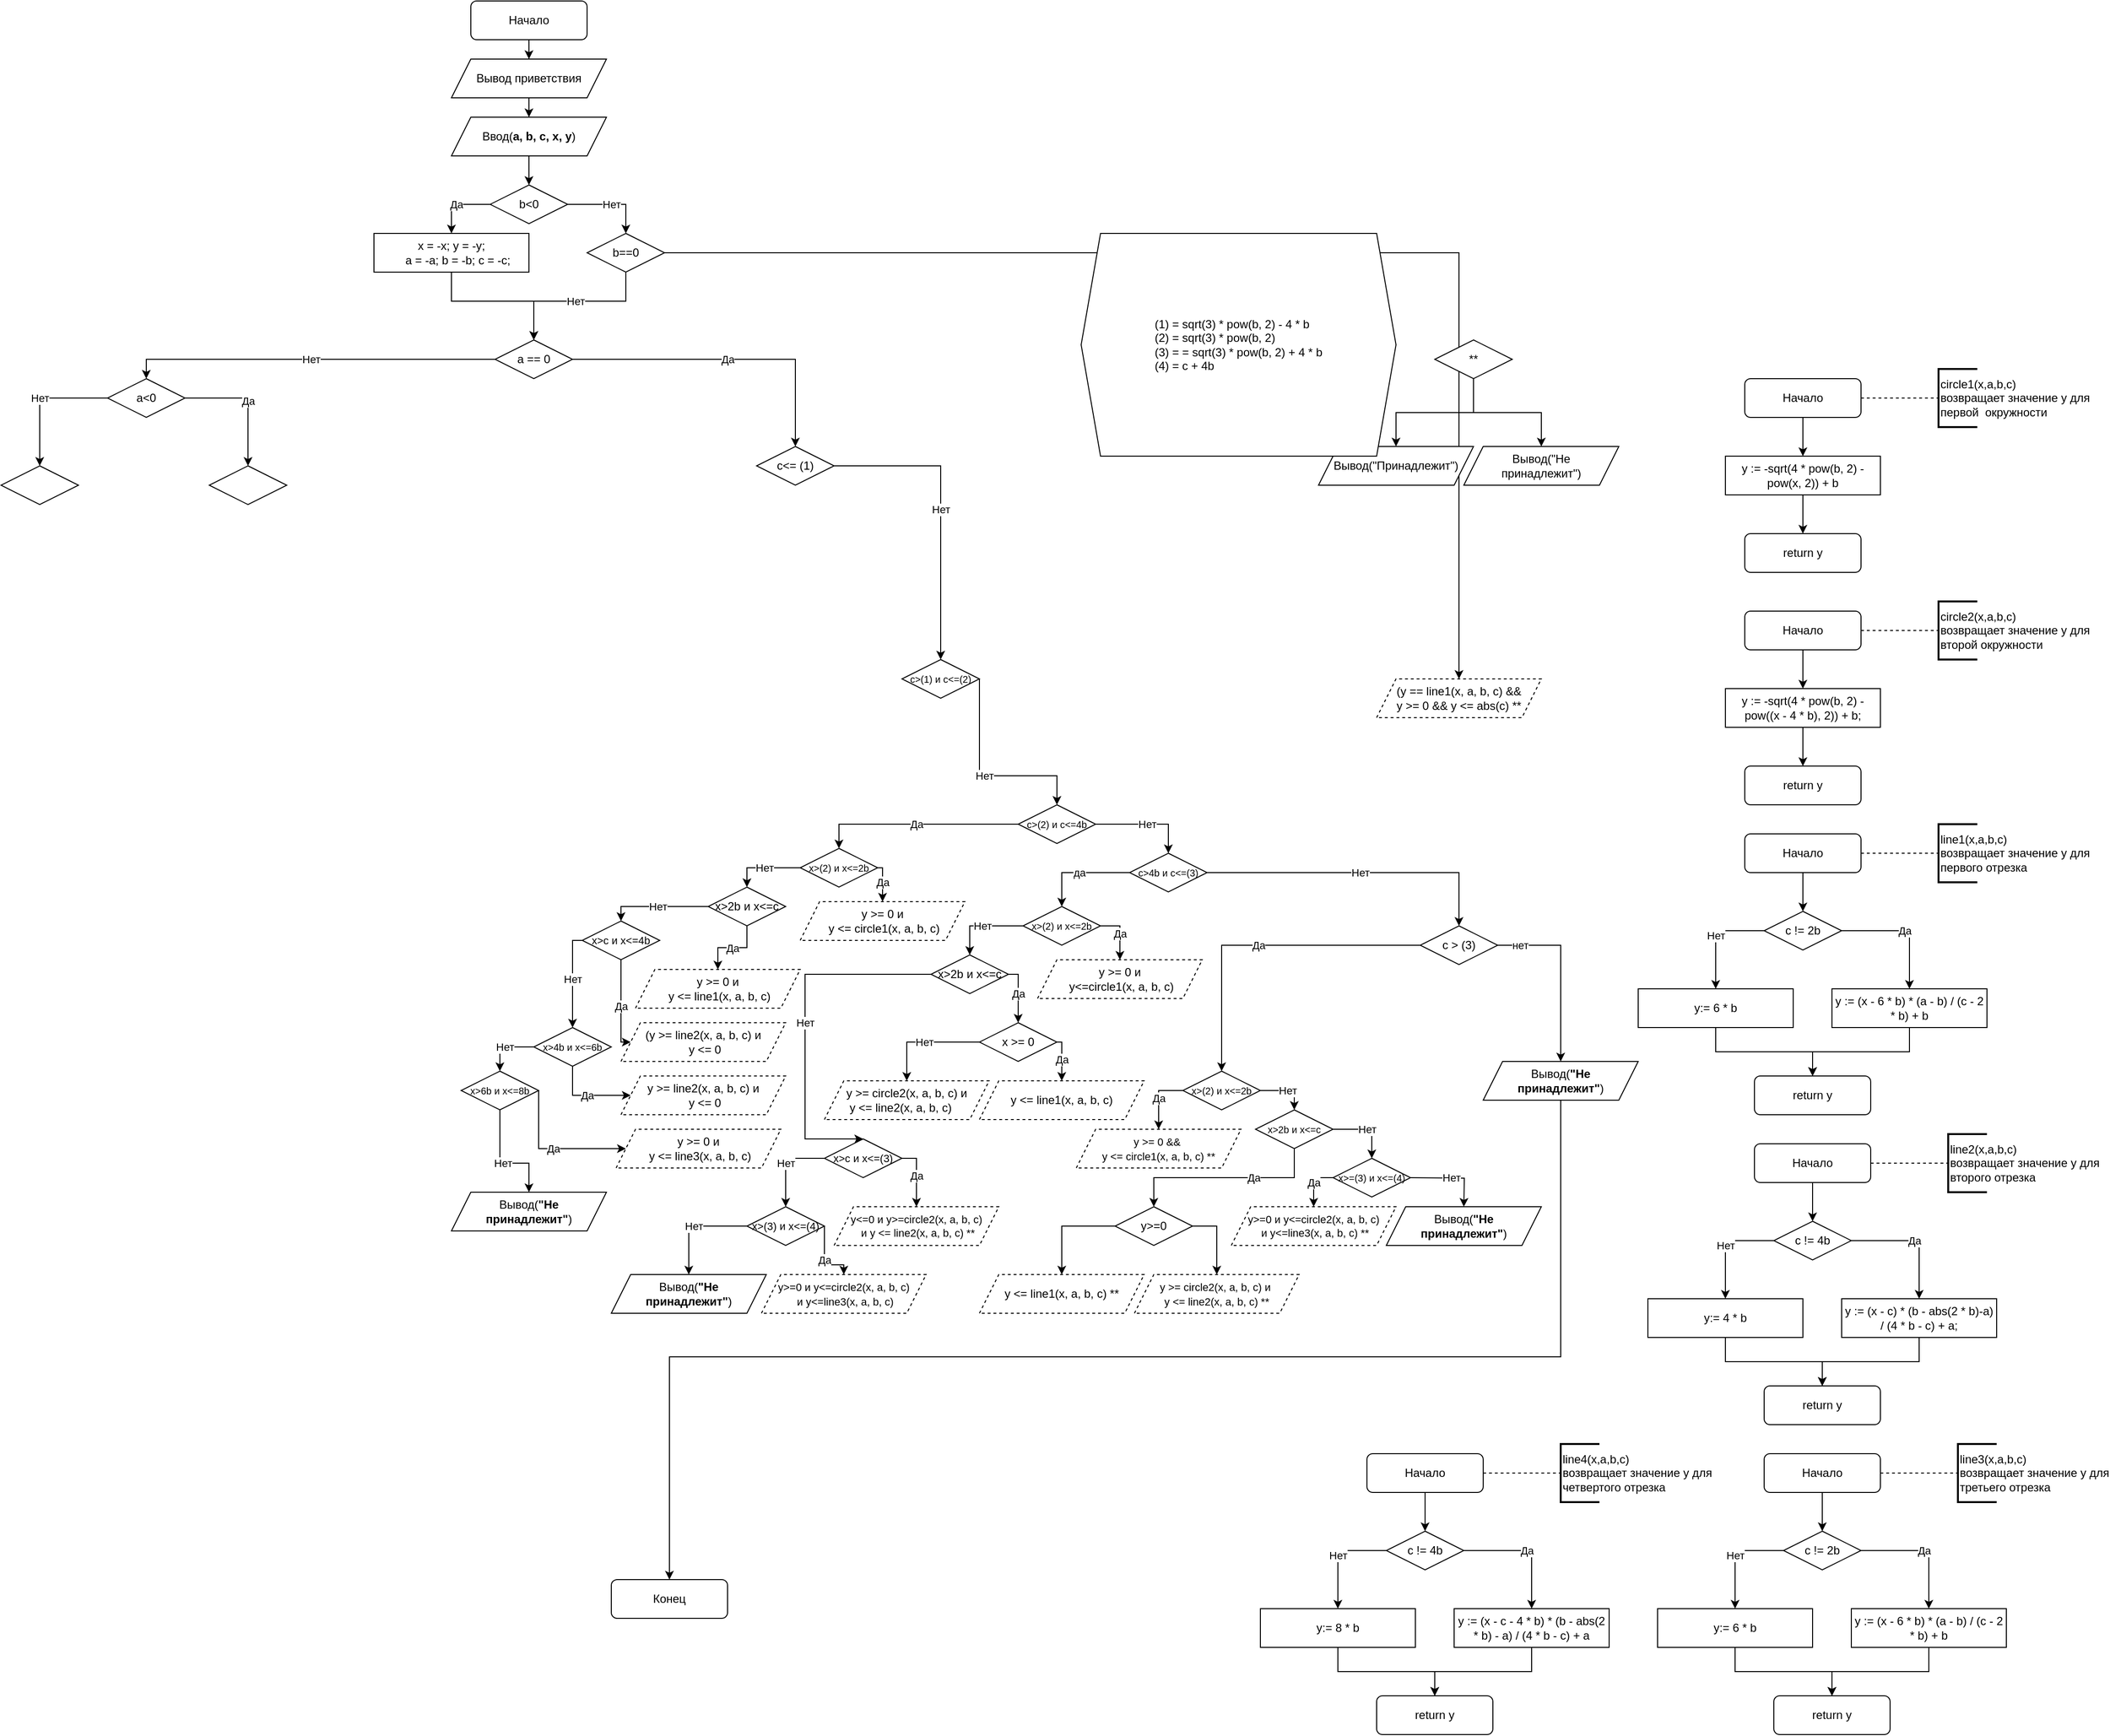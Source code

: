 <mxfile version="15.4.0" type="device"><diagram id="m8yp3lCfkOOQNY-iUT-n" name="Page-1"><mxGraphModel dx="2055" dy="1796" grid="1" gridSize="10" guides="1" tooltips="1" connect="1" arrows="1" fold="1" page="1" pageScale="1" pageWidth="850" pageHeight="1100" math="0" shadow="0"><root><mxCell id="0"/><mxCell id="1" parent="0"/><mxCell id="dJwbTQsU5mwyMvVWYnpS-16" style="edgeStyle=orthogonalEdgeStyle;rounded=0;orthogonalLoop=1;jettySize=auto;html=1;entryX=0.5;entryY=0;entryDx=0;entryDy=0;" parent="1" source="dJwbTQsU5mwyMvVWYnpS-1" target="dJwbTQsU5mwyMvVWYnpS-2" edge="1"><mxGeometry relative="1" as="geometry"/></mxCell><mxCell id="dJwbTQsU5mwyMvVWYnpS-1" value="Начало" style="rounded=1;whiteSpace=wrap;html=1;" parent="1" vertex="1"><mxGeometry x="195" y="-310" width="120" height="40" as="geometry"/></mxCell><mxCell id="dJwbTQsU5mwyMvVWYnpS-17" style="edgeStyle=orthogonalEdgeStyle;rounded=0;orthogonalLoop=1;jettySize=auto;html=1;entryX=0.5;entryY=0;entryDx=0;entryDy=0;" parent="1" source="dJwbTQsU5mwyMvVWYnpS-2" target="dJwbTQsU5mwyMvVWYnpS-3" edge="1"><mxGeometry relative="1" as="geometry"/></mxCell><mxCell id="dJwbTQsU5mwyMvVWYnpS-2" value="Вывод приветствия" style="shape=parallelogram;perimeter=parallelogramPerimeter;whiteSpace=wrap;html=1;fixedSize=1;" parent="1" vertex="1"><mxGeometry x="175" y="-250" width="160" height="40" as="geometry"/></mxCell><mxCell id="dJwbTQsU5mwyMvVWYnpS-18" style="edgeStyle=orthogonalEdgeStyle;rounded=0;orthogonalLoop=1;jettySize=auto;html=1;entryX=0.5;entryY=0;entryDx=0;entryDy=0;" parent="1" source="dJwbTQsU5mwyMvVWYnpS-3" target="dJwbTQsU5mwyMvVWYnpS-4" edge="1"><mxGeometry relative="1" as="geometry"/></mxCell><mxCell id="dJwbTQsU5mwyMvVWYnpS-3" value="Ввод(&lt;b&gt;a, b, c, x, y&lt;/b&gt;)" style="shape=parallelogram;perimeter=parallelogramPerimeter;whiteSpace=wrap;html=1;fixedSize=1;" parent="1" vertex="1"><mxGeometry x="175" y="-190" width="160" height="40" as="geometry"/></mxCell><mxCell id="dJwbTQsU5mwyMvVWYnpS-7" value="Да" style="edgeStyle=orthogonalEdgeStyle;rounded=0;orthogonalLoop=1;jettySize=auto;html=1;entryX=0.5;entryY=0;entryDx=0;entryDy=0;exitX=0;exitY=0.5;exitDx=0;exitDy=0;" parent="1" source="dJwbTQsU5mwyMvVWYnpS-4" target="dJwbTQsU5mwyMvVWYnpS-6" edge="1"><mxGeometry relative="1" as="geometry"/></mxCell><mxCell id="dJwbTQsU5mwyMvVWYnpS-8" value="Нет" style="edgeStyle=orthogonalEdgeStyle;rounded=0;orthogonalLoop=1;jettySize=auto;html=1;entryX=0.5;entryY=0;entryDx=0;entryDy=0;" parent="1" source="dJwbTQsU5mwyMvVWYnpS-4" target="dJwbTQsU5mwyMvVWYnpS-5" edge="1"><mxGeometry relative="1" as="geometry"/></mxCell><mxCell id="dJwbTQsU5mwyMvVWYnpS-4" value="b&amp;lt;0" style="rhombus;whiteSpace=wrap;html=1;" parent="1" vertex="1"><mxGeometry x="215" y="-120" width="80" height="40" as="geometry"/></mxCell><mxCell id="dJwbTQsU5mwyMvVWYnpS-10" value="Да" style="edgeStyle=orthogonalEdgeStyle;rounded=0;orthogonalLoop=1;jettySize=auto;html=1;entryX=0.5;entryY=0;entryDx=0;entryDy=0;" parent="1" source="dJwbTQsU5mwyMvVWYnpS-5" target="1ssIPeORU8jgqgJLAaxF-1" edge="1"><mxGeometry relative="1" as="geometry"><mxPoint x="960" y="410" as="targetPoint"/></mxGeometry></mxCell><mxCell id="dJwbTQsU5mwyMvVWYnpS-12" value="Нет" style="edgeStyle=orthogonalEdgeStyle;rounded=0;orthogonalLoop=1;jettySize=auto;html=1;entryX=0.5;entryY=0;entryDx=0;entryDy=0;" parent="1" source="dJwbTQsU5mwyMvVWYnpS-5" target="dJwbTQsU5mwyMvVWYnpS-11" edge="1"><mxGeometry relative="1" as="geometry"><Array as="points"><mxPoint x="355"/><mxPoint x="260"/></Array></mxGeometry></mxCell><mxCell id="dJwbTQsU5mwyMvVWYnpS-5" value="b==0" style="rhombus;whiteSpace=wrap;html=1;" parent="1" vertex="1"><mxGeometry x="315" y="-70" width="80" height="40" as="geometry"/></mxCell><mxCell id="dJwbTQsU5mwyMvVWYnpS-13" style="edgeStyle=orthogonalEdgeStyle;rounded=0;orthogonalLoop=1;jettySize=auto;html=1;entryX=0.5;entryY=0;entryDx=0;entryDy=0;" parent="1" source="dJwbTQsU5mwyMvVWYnpS-6" target="dJwbTQsU5mwyMvVWYnpS-11" edge="1"><mxGeometry relative="1" as="geometry"><Array as="points"><mxPoint x="175"/><mxPoint x="260"/></Array></mxGeometry></mxCell><mxCell id="dJwbTQsU5mwyMvVWYnpS-6" value="&lt;div&gt;x = -x;&amp;nbsp;&lt;span&gt;y = -y;&lt;/span&gt;&lt;/div&gt;&lt;div&gt;&amp;nbsp; &amp;nbsp; a = -a; b = -b; c = -c;&lt;/div&gt;" style="rounded=0;whiteSpace=wrap;html=1;" parent="1" vertex="1"><mxGeometry x="95" y="-70" width="160" height="40" as="geometry"/></mxCell><mxCell id="dJwbTQsU5mwyMvVWYnpS-27" value="Нет" style="edgeStyle=orthogonalEdgeStyle;rounded=0;orthogonalLoop=1;jettySize=auto;html=1;entryX=0.5;entryY=0;entryDx=0;entryDy=0;" parent="1" source="dJwbTQsU5mwyMvVWYnpS-11" target="dJwbTQsU5mwyMvVWYnpS-26" edge="1"><mxGeometry relative="1" as="geometry"/></mxCell><mxCell id="dJwbTQsU5mwyMvVWYnpS-29" value="Да" style="edgeStyle=orthogonalEdgeStyle;rounded=0;orthogonalLoop=1;jettySize=auto;html=1;entryX=0.5;entryY=0;entryDx=0;entryDy=0;" parent="1" source="dJwbTQsU5mwyMvVWYnpS-11" target="dJwbTQsU5mwyMvVWYnpS-28" edge="1"><mxGeometry relative="1" as="geometry"/></mxCell><mxCell id="dJwbTQsU5mwyMvVWYnpS-11" value="a == 0" style="rhombus;whiteSpace=wrap;html=1;" parent="1" vertex="1"><mxGeometry x="220" y="40" width="80" height="40" as="geometry"/></mxCell><mxCell id="dJwbTQsU5mwyMvVWYnpS-14" value="Конец" style="rounded=1;whiteSpace=wrap;html=1;" parent="1" vertex="1"><mxGeometry x="340" y="1320" width="120" height="40" as="geometry"/></mxCell><mxCell id="dJwbTQsU5mwyMvVWYnpS-32" value="Нет" style="edgeStyle=orthogonalEdgeStyle;rounded=0;orthogonalLoop=1;jettySize=auto;html=1;entryX=0.5;entryY=0;entryDx=0;entryDy=0;" parent="1" source="dJwbTQsU5mwyMvVWYnpS-26" target="dJwbTQsU5mwyMvVWYnpS-30" edge="1"><mxGeometry relative="1" as="geometry"/></mxCell><mxCell id="dJwbTQsU5mwyMvVWYnpS-33" value="Да" style="edgeStyle=orthogonalEdgeStyle;rounded=0;orthogonalLoop=1;jettySize=auto;html=1;entryX=0.5;entryY=0;entryDx=0;entryDy=0;" parent="1" source="dJwbTQsU5mwyMvVWYnpS-26" target="dJwbTQsU5mwyMvVWYnpS-31" edge="1"><mxGeometry relative="1" as="geometry"><Array as="points"><mxPoint x="-35" y="100"/></Array></mxGeometry></mxCell><mxCell id="dJwbTQsU5mwyMvVWYnpS-26" value="a&amp;lt;0" style="rhombus;whiteSpace=wrap;html=1;" parent="1" vertex="1"><mxGeometry x="-180" y="80" width="80" height="40" as="geometry"/></mxCell><mxCell id="ifGdF95m4Mw_jAzKfYGU-1" value="Нет" style="edgeStyle=orthogonalEdgeStyle;rounded=0;orthogonalLoop=1;jettySize=auto;html=1;entryX=0.5;entryY=0;entryDx=0;entryDy=0;" edge="1" parent="1" source="dJwbTQsU5mwyMvVWYnpS-28" target="dJwbTQsU5mwyMvVWYnpS-42"><mxGeometry relative="1" as="geometry"/></mxCell><mxCell id="dJwbTQsU5mwyMvVWYnpS-28" value="с&amp;lt;= (1)" style="rhombus;whiteSpace=wrap;html=1;" parent="1" vertex="1"><mxGeometry x="490" y="150" width="80" height="40" as="geometry"/></mxCell><mxCell id="dJwbTQsU5mwyMvVWYnpS-30" value="" style="rhombus;whiteSpace=wrap;html=1;" parent="1" vertex="1"><mxGeometry x="-290" y="170" width="80" height="40" as="geometry"/></mxCell><mxCell id="dJwbTQsU5mwyMvVWYnpS-31" value="" style="rhombus;whiteSpace=wrap;html=1;" parent="1" vertex="1"><mxGeometry x="-75" y="170" width="80" height="40" as="geometry"/></mxCell><mxCell id="dJwbTQsU5mwyMvVWYnpS-42" value="&lt;font style=&quot;font-size: 10px&quot;&gt;с&amp;gt;(1) и c&amp;lt;=(2)&lt;/font&gt;" style="rhombus;whiteSpace=wrap;html=1;" parent="1" vertex="1"><mxGeometry x="640" y="370" width="80" height="40" as="geometry"/></mxCell><mxCell id="dJwbTQsU5mwyMvVWYnpS-50" style="edgeStyle=orthogonalEdgeStyle;rounded=0;orthogonalLoop=1;jettySize=auto;html=1;entryX=0.5;entryY=0;entryDx=0;entryDy=0;endArrow=classic;endFill=1;" parent="1" source="dJwbTQsU5mwyMvVWYnpS-45" target="dJwbTQsU5mwyMvVWYnpS-49" edge="1"><mxGeometry relative="1" as="geometry"/></mxCell><mxCell id="dJwbTQsU5mwyMvVWYnpS-45" value="Начало" style="rounded=1;whiteSpace=wrap;html=1;" parent="1" vertex="1"><mxGeometry x="1510" y="80" width="120" height="40" as="geometry"/></mxCell><mxCell id="dJwbTQsU5mwyMvVWYnpS-46" style="edgeStyle=orthogonalEdgeStyle;rounded=0;orthogonalLoop=1;jettySize=auto;html=1;entryX=0;entryY=0.5;entryDx=0;entryDy=0;entryPerimeter=0;endArrow=none;endFill=0;dashed=1;exitX=1;exitY=0.5;exitDx=0;exitDy=0;" parent="1" source="dJwbTQsU5mwyMvVWYnpS-45" target="dJwbTQsU5mwyMvVWYnpS-47" edge="1"><mxGeometry relative="1" as="geometry"><mxPoint x="1570" y="110" as="sourcePoint"/></mxGeometry></mxCell><mxCell id="dJwbTQsU5mwyMvVWYnpS-47" value="circle1(x,a,b,c)&lt;br&gt;возвращает значение y для &lt;br&gt;первой&amp;nbsp; окружности" style="strokeWidth=2;html=1;shape=mxgraph.flowchart.annotation_1;align=left;pointerEvents=1;" parent="1" vertex="1"><mxGeometry x="1710" y="70" width="40" height="60" as="geometry"/></mxCell><mxCell id="dJwbTQsU5mwyMvVWYnpS-52" style="edgeStyle=orthogonalEdgeStyle;rounded=0;orthogonalLoop=1;jettySize=auto;html=1;entryX=0.5;entryY=0;entryDx=0;entryDy=0;endArrow=classic;endFill=1;" parent="1" source="dJwbTQsU5mwyMvVWYnpS-49" target="dJwbTQsU5mwyMvVWYnpS-51" edge="1"><mxGeometry relative="1" as="geometry"/></mxCell><mxCell id="dJwbTQsU5mwyMvVWYnpS-49" value="y :=&amp;nbsp;-sqrt(4 * pow(b, 2) - pow(x, 2)) + b" style="rounded=0;whiteSpace=wrap;html=1;" parent="1" vertex="1"><mxGeometry x="1490" y="160" width="160" height="40" as="geometry"/></mxCell><mxCell id="dJwbTQsU5mwyMvVWYnpS-51" value="return y" style="rounded=1;whiteSpace=wrap;html=1;" parent="1" vertex="1"><mxGeometry x="1510" y="240" width="120" height="40" as="geometry"/></mxCell><mxCell id="dJwbTQsU5mwyMvVWYnpS-53" style="edgeStyle=orthogonalEdgeStyle;rounded=0;orthogonalLoop=1;jettySize=auto;html=1;entryX=0.5;entryY=0;entryDx=0;entryDy=0;endArrow=classic;endFill=1;" parent="1" source="dJwbTQsU5mwyMvVWYnpS-54" target="dJwbTQsU5mwyMvVWYnpS-58" edge="1"><mxGeometry relative="1" as="geometry"/></mxCell><mxCell id="dJwbTQsU5mwyMvVWYnpS-54" value="Начало" style="rounded=1;whiteSpace=wrap;html=1;" parent="1" vertex="1"><mxGeometry x="1510" y="320" width="120" height="40" as="geometry"/></mxCell><mxCell id="dJwbTQsU5mwyMvVWYnpS-55" style="edgeStyle=orthogonalEdgeStyle;rounded=0;orthogonalLoop=1;jettySize=auto;html=1;entryX=0;entryY=0.5;entryDx=0;entryDy=0;entryPerimeter=0;endArrow=none;endFill=0;dashed=1;exitX=1;exitY=0.5;exitDx=0;exitDy=0;" parent="1" source="dJwbTQsU5mwyMvVWYnpS-54" target="dJwbTQsU5mwyMvVWYnpS-56" edge="1"><mxGeometry relative="1" as="geometry"><mxPoint x="1570" y="350" as="sourcePoint"/></mxGeometry></mxCell><mxCell id="dJwbTQsU5mwyMvVWYnpS-56" value="circle2(x,a,b,c)&lt;br&gt;возвращает значение y для &lt;br&gt;второй окружности" style="strokeWidth=2;html=1;shape=mxgraph.flowchart.annotation_1;align=left;pointerEvents=1;" parent="1" vertex="1"><mxGeometry x="1710" y="310" width="40" height="60" as="geometry"/></mxCell><mxCell id="dJwbTQsU5mwyMvVWYnpS-57" style="edgeStyle=orthogonalEdgeStyle;rounded=0;orthogonalLoop=1;jettySize=auto;html=1;entryX=0.5;entryY=0;entryDx=0;entryDy=0;endArrow=classic;endFill=1;" parent="1" source="dJwbTQsU5mwyMvVWYnpS-58" target="dJwbTQsU5mwyMvVWYnpS-59" edge="1"><mxGeometry relative="1" as="geometry"/></mxCell><mxCell id="dJwbTQsU5mwyMvVWYnpS-58" value="y :=&amp;nbsp;-sqrt(4 * pow(b, 2) - pow((x - 4 * b), 2)) + b;" style="rounded=0;whiteSpace=wrap;html=1;" parent="1" vertex="1"><mxGeometry x="1490" y="400" width="160" height="40" as="geometry"/></mxCell><mxCell id="dJwbTQsU5mwyMvVWYnpS-59" value="return y" style="rounded=1;whiteSpace=wrap;html=1;" parent="1" vertex="1"><mxGeometry x="1510" y="480" width="120" height="40" as="geometry"/></mxCell><mxCell id="dJwbTQsU5mwyMvVWYnpS-69" style="edgeStyle=orthogonalEdgeStyle;rounded=0;orthogonalLoop=1;jettySize=auto;html=1;entryX=0.5;entryY=0;entryDx=0;entryDy=0;endArrow=classic;endFill=1;" parent="1" source="dJwbTQsU5mwyMvVWYnpS-62" target="dJwbTQsU5mwyMvVWYnpS-68" edge="1"><mxGeometry relative="1" as="geometry"/></mxCell><mxCell id="dJwbTQsU5mwyMvVWYnpS-62" value="Начало" style="rounded=1;whiteSpace=wrap;html=1;" parent="1" vertex="1"><mxGeometry x="1510" y="550" width="120" height="40" as="geometry"/></mxCell><mxCell id="dJwbTQsU5mwyMvVWYnpS-63" style="edgeStyle=orthogonalEdgeStyle;rounded=0;orthogonalLoop=1;jettySize=auto;html=1;entryX=0;entryY=0.5;entryDx=0;entryDy=0;entryPerimeter=0;endArrow=none;endFill=0;dashed=1;exitX=1;exitY=0.5;exitDx=0;exitDy=0;" parent="1" source="dJwbTQsU5mwyMvVWYnpS-62" target="dJwbTQsU5mwyMvVWYnpS-64" edge="1"><mxGeometry relative="1" as="geometry"><mxPoint x="1570" y="580" as="sourcePoint"/></mxGeometry></mxCell><mxCell id="dJwbTQsU5mwyMvVWYnpS-64" value="line1(x,a,b,c)&lt;br&gt;возвращает значение y для &lt;br&gt;первого отрезка" style="strokeWidth=2;html=1;shape=mxgraph.flowchart.annotation_1;align=left;pointerEvents=1;" parent="1" vertex="1"><mxGeometry x="1710" y="540" width="40" height="60" as="geometry"/></mxCell><mxCell id="dJwbTQsU5mwyMvVWYnpS-74" style="edgeStyle=orthogonalEdgeStyle;rounded=0;orthogonalLoop=1;jettySize=auto;html=1;endArrow=classic;endFill=1;" parent="1" source="dJwbTQsU5mwyMvVWYnpS-66" target="dJwbTQsU5mwyMvVWYnpS-67" edge="1"><mxGeometry relative="1" as="geometry"/></mxCell><mxCell id="dJwbTQsU5mwyMvVWYnpS-66" value="y :=&amp;nbsp;(x - 6 * b) * (a - b) / (c - 2 * b) + b" style="rounded=0;whiteSpace=wrap;html=1;" parent="1" vertex="1"><mxGeometry x="1600" y="710" width="160" height="40" as="geometry"/></mxCell><mxCell id="dJwbTQsU5mwyMvVWYnpS-67" value="return y" style="rounded=1;whiteSpace=wrap;html=1;" parent="1" vertex="1"><mxGeometry x="1520" y="800" width="120" height="40" as="geometry"/></mxCell><mxCell id="dJwbTQsU5mwyMvVWYnpS-70" value="Да" style="edgeStyle=orthogonalEdgeStyle;rounded=0;orthogonalLoop=1;jettySize=auto;html=1;entryX=0.5;entryY=0;entryDx=0;entryDy=0;endArrow=classic;endFill=1;" parent="1" source="dJwbTQsU5mwyMvVWYnpS-68" target="dJwbTQsU5mwyMvVWYnpS-66" edge="1"><mxGeometry relative="1" as="geometry"><Array as="points"><mxPoint x="1680" y="650"/></Array></mxGeometry></mxCell><mxCell id="dJwbTQsU5mwyMvVWYnpS-72" value="Нет" style="edgeStyle=orthogonalEdgeStyle;rounded=0;orthogonalLoop=1;jettySize=auto;html=1;entryX=0.5;entryY=0;entryDx=0;entryDy=0;endArrow=classic;endFill=1;" parent="1" source="dJwbTQsU5mwyMvVWYnpS-68" target="dJwbTQsU5mwyMvVWYnpS-71" edge="1"><mxGeometry relative="1" as="geometry"><Array as="points"><mxPoint x="1480" y="650"/></Array></mxGeometry></mxCell><mxCell id="dJwbTQsU5mwyMvVWYnpS-68" value="с != 2b" style="rhombus;whiteSpace=wrap;html=1;" parent="1" vertex="1"><mxGeometry x="1530" y="630" width="80" height="40" as="geometry"/></mxCell><mxCell id="dJwbTQsU5mwyMvVWYnpS-73" style="edgeStyle=orthogonalEdgeStyle;rounded=0;orthogonalLoop=1;jettySize=auto;html=1;endArrow=classic;endFill=1;" parent="1" source="dJwbTQsU5mwyMvVWYnpS-71" target="dJwbTQsU5mwyMvVWYnpS-67" edge="1"><mxGeometry relative="1" as="geometry"/></mxCell><mxCell id="dJwbTQsU5mwyMvVWYnpS-71" value="y:= 6 * b " style="rounded=0;whiteSpace=wrap;html=1;" parent="1" vertex="1"><mxGeometry x="1400" y="710" width="160" height="40" as="geometry"/></mxCell><mxCell id="dJwbTQsU5mwyMvVWYnpS-75" style="edgeStyle=orthogonalEdgeStyle;rounded=0;orthogonalLoop=1;jettySize=auto;html=1;entryX=0.5;entryY=0;entryDx=0;entryDy=0;endArrow=classic;endFill=1;" parent="1" source="dJwbTQsU5mwyMvVWYnpS-76" target="dJwbTQsU5mwyMvVWYnpS-84" edge="1"><mxGeometry relative="1" as="geometry"/></mxCell><mxCell id="dJwbTQsU5mwyMvVWYnpS-76" value="Начало" style="rounded=1;whiteSpace=wrap;html=1;" parent="1" vertex="1"><mxGeometry x="1520" y="870" width="120" height="40" as="geometry"/></mxCell><mxCell id="dJwbTQsU5mwyMvVWYnpS-77" style="edgeStyle=orthogonalEdgeStyle;rounded=0;orthogonalLoop=1;jettySize=auto;html=1;entryX=0;entryY=0.5;entryDx=0;entryDy=0;entryPerimeter=0;endArrow=none;endFill=0;dashed=1;exitX=1;exitY=0.5;exitDx=0;exitDy=0;" parent="1" source="dJwbTQsU5mwyMvVWYnpS-76" target="dJwbTQsU5mwyMvVWYnpS-78" edge="1"><mxGeometry relative="1" as="geometry"><mxPoint x="1580" y="900" as="sourcePoint"/></mxGeometry></mxCell><mxCell id="dJwbTQsU5mwyMvVWYnpS-78" value="line2(x,a,b,c)&lt;br&gt;возвращает значение y для &lt;br&gt;второго отрезка" style="strokeWidth=2;html=1;shape=mxgraph.flowchart.annotation_1;align=left;pointerEvents=1;" parent="1" vertex="1"><mxGeometry x="1720" y="860" width="40" height="60" as="geometry"/></mxCell><mxCell id="dJwbTQsU5mwyMvVWYnpS-79" style="edgeStyle=orthogonalEdgeStyle;rounded=0;orthogonalLoop=1;jettySize=auto;html=1;endArrow=classic;endFill=1;" parent="1" source="dJwbTQsU5mwyMvVWYnpS-80" target="dJwbTQsU5mwyMvVWYnpS-81" edge="1"><mxGeometry relative="1" as="geometry"/></mxCell><mxCell id="dJwbTQsU5mwyMvVWYnpS-80" value="y :=&amp;nbsp;(x - c) * (b - abs(2 * b)-a) / (4 * b - c) + a;" style="rounded=0;whiteSpace=wrap;html=1;" parent="1" vertex="1"><mxGeometry x="1610" y="1030" width="160" height="40" as="geometry"/></mxCell><mxCell id="dJwbTQsU5mwyMvVWYnpS-81" value="return y" style="rounded=1;whiteSpace=wrap;html=1;" parent="1" vertex="1"><mxGeometry x="1530" y="1120" width="120" height="40" as="geometry"/></mxCell><mxCell id="dJwbTQsU5mwyMvVWYnpS-82" value="Да" style="edgeStyle=orthogonalEdgeStyle;rounded=0;orthogonalLoop=1;jettySize=auto;html=1;entryX=0.5;entryY=0;entryDx=0;entryDy=0;endArrow=classic;endFill=1;" parent="1" source="dJwbTQsU5mwyMvVWYnpS-84" target="dJwbTQsU5mwyMvVWYnpS-80" edge="1"><mxGeometry relative="1" as="geometry"><Array as="points"><mxPoint x="1690" y="970"/></Array></mxGeometry></mxCell><mxCell id="dJwbTQsU5mwyMvVWYnpS-83" value="Нет" style="edgeStyle=orthogonalEdgeStyle;rounded=0;orthogonalLoop=1;jettySize=auto;html=1;entryX=0.5;entryY=0;entryDx=0;entryDy=0;endArrow=classic;endFill=1;" parent="1" source="dJwbTQsU5mwyMvVWYnpS-84" target="dJwbTQsU5mwyMvVWYnpS-86" edge="1"><mxGeometry relative="1" as="geometry"><Array as="points"><mxPoint x="1490" y="970"/></Array></mxGeometry></mxCell><mxCell id="dJwbTQsU5mwyMvVWYnpS-84" value="с != 4b" style="rhombus;whiteSpace=wrap;html=1;" parent="1" vertex="1"><mxGeometry x="1540" y="950" width="80" height="40" as="geometry"/></mxCell><mxCell id="dJwbTQsU5mwyMvVWYnpS-85" style="edgeStyle=orthogonalEdgeStyle;rounded=0;orthogonalLoop=1;jettySize=auto;html=1;endArrow=classic;endFill=1;" parent="1" source="dJwbTQsU5mwyMvVWYnpS-86" target="dJwbTQsU5mwyMvVWYnpS-81" edge="1"><mxGeometry relative="1" as="geometry"/></mxCell><mxCell id="dJwbTQsU5mwyMvVWYnpS-86" value="y:= 4 * b " style="rounded=0;whiteSpace=wrap;html=1;" parent="1" vertex="1"><mxGeometry x="1410" y="1030" width="160" height="40" as="geometry"/></mxCell><mxCell id="dJwbTQsU5mwyMvVWYnpS-100" style="edgeStyle=orthogonalEdgeStyle;rounded=0;orthogonalLoop=1;jettySize=auto;html=1;entryX=0.5;entryY=0;entryDx=0;entryDy=0;endArrow=classic;endFill=1;" parent="1" source="dJwbTQsU5mwyMvVWYnpS-101" target="dJwbTQsU5mwyMvVWYnpS-109" edge="1"><mxGeometry relative="1" as="geometry"/></mxCell><mxCell id="dJwbTQsU5mwyMvVWYnpS-101" value="Начало" style="rounded=1;whiteSpace=wrap;html=1;" parent="1" vertex="1"><mxGeometry x="1530" y="1190" width="120" height="40" as="geometry"/></mxCell><mxCell id="dJwbTQsU5mwyMvVWYnpS-102" style="edgeStyle=orthogonalEdgeStyle;rounded=0;orthogonalLoop=1;jettySize=auto;html=1;entryX=0;entryY=0.5;entryDx=0;entryDy=0;entryPerimeter=0;endArrow=none;endFill=0;dashed=1;exitX=1;exitY=0.5;exitDx=0;exitDy=0;" parent="1" source="dJwbTQsU5mwyMvVWYnpS-101" target="dJwbTQsU5mwyMvVWYnpS-103" edge="1"><mxGeometry relative="1" as="geometry"><mxPoint x="1590" y="1220" as="sourcePoint"/></mxGeometry></mxCell><mxCell id="dJwbTQsU5mwyMvVWYnpS-103" value="line3(x,a,b,c)&lt;br&gt;возвращает значение y для &lt;br&gt;третьего отрезка" style="strokeWidth=2;html=1;shape=mxgraph.flowchart.annotation_1;align=left;pointerEvents=1;" parent="1" vertex="1"><mxGeometry x="1730" y="1180" width="40" height="60" as="geometry"/></mxCell><mxCell id="dJwbTQsU5mwyMvVWYnpS-104" style="edgeStyle=orthogonalEdgeStyle;rounded=0;orthogonalLoop=1;jettySize=auto;html=1;endArrow=classic;endFill=1;" parent="1" source="dJwbTQsU5mwyMvVWYnpS-105" target="dJwbTQsU5mwyMvVWYnpS-106" edge="1"><mxGeometry relative="1" as="geometry"/></mxCell><mxCell id="dJwbTQsU5mwyMvVWYnpS-105" value="y :=&amp;nbsp;(x - 6 * b) * (a - b) / (c - 2 * b) + b" style="rounded=0;whiteSpace=wrap;html=1;" parent="1" vertex="1"><mxGeometry x="1620" y="1350" width="160" height="40" as="geometry"/></mxCell><mxCell id="dJwbTQsU5mwyMvVWYnpS-106" value="return y" style="rounded=1;whiteSpace=wrap;html=1;" parent="1" vertex="1"><mxGeometry x="1540" y="1440" width="120" height="40" as="geometry"/></mxCell><mxCell id="dJwbTQsU5mwyMvVWYnpS-107" value="Да" style="edgeStyle=orthogonalEdgeStyle;rounded=0;orthogonalLoop=1;jettySize=auto;html=1;entryX=0.5;entryY=0;entryDx=0;entryDy=0;endArrow=classic;endFill=1;" parent="1" source="dJwbTQsU5mwyMvVWYnpS-109" target="dJwbTQsU5mwyMvVWYnpS-105" edge="1"><mxGeometry relative="1" as="geometry"><Array as="points"><mxPoint x="1700" y="1290"/></Array></mxGeometry></mxCell><mxCell id="dJwbTQsU5mwyMvVWYnpS-108" value="Нет" style="edgeStyle=orthogonalEdgeStyle;rounded=0;orthogonalLoop=1;jettySize=auto;html=1;entryX=0.5;entryY=0;entryDx=0;entryDy=0;endArrow=classic;endFill=1;" parent="1" source="dJwbTQsU5mwyMvVWYnpS-109" target="dJwbTQsU5mwyMvVWYnpS-111" edge="1"><mxGeometry relative="1" as="geometry"><Array as="points"><mxPoint x="1500" y="1290"/></Array></mxGeometry></mxCell><mxCell id="dJwbTQsU5mwyMvVWYnpS-109" value="с != 2b" style="rhombus;whiteSpace=wrap;html=1;" parent="1" vertex="1"><mxGeometry x="1550" y="1270" width="80" height="40" as="geometry"/></mxCell><mxCell id="dJwbTQsU5mwyMvVWYnpS-110" style="edgeStyle=orthogonalEdgeStyle;rounded=0;orthogonalLoop=1;jettySize=auto;html=1;endArrow=classic;endFill=1;" parent="1" source="dJwbTQsU5mwyMvVWYnpS-111" target="dJwbTQsU5mwyMvVWYnpS-106" edge="1"><mxGeometry relative="1" as="geometry"/></mxCell><mxCell id="dJwbTQsU5mwyMvVWYnpS-111" value="y:= 6 * b " style="rounded=0;whiteSpace=wrap;html=1;" parent="1" vertex="1"><mxGeometry x="1420" y="1350" width="160" height="40" as="geometry"/></mxCell><mxCell id="dJwbTQsU5mwyMvVWYnpS-112" style="edgeStyle=orthogonalEdgeStyle;rounded=0;orthogonalLoop=1;jettySize=auto;html=1;entryX=0.5;entryY=0;entryDx=0;entryDy=0;endArrow=classic;endFill=1;" parent="1" source="dJwbTQsU5mwyMvVWYnpS-113" target="dJwbTQsU5mwyMvVWYnpS-121" edge="1"><mxGeometry relative="1" as="geometry"/></mxCell><mxCell id="dJwbTQsU5mwyMvVWYnpS-113" value="Начало" style="rounded=1;whiteSpace=wrap;html=1;" parent="1" vertex="1"><mxGeometry x="1120" y="1190" width="120" height="40" as="geometry"/></mxCell><mxCell id="dJwbTQsU5mwyMvVWYnpS-114" style="edgeStyle=orthogonalEdgeStyle;rounded=0;orthogonalLoop=1;jettySize=auto;html=1;entryX=0;entryY=0.5;entryDx=0;entryDy=0;entryPerimeter=0;endArrow=none;endFill=0;dashed=1;exitX=1;exitY=0.5;exitDx=0;exitDy=0;" parent="1" source="dJwbTQsU5mwyMvVWYnpS-113" target="dJwbTQsU5mwyMvVWYnpS-115" edge="1"><mxGeometry relative="1" as="geometry"><mxPoint x="1180" y="1220" as="sourcePoint"/></mxGeometry></mxCell><mxCell id="dJwbTQsU5mwyMvVWYnpS-115" value="line4(x,a,b,c)&lt;br&gt;возвращает значение y для &lt;br&gt;четвертого отрезка" style="strokeWidth=2;html=1;shape=mxgraph.flowchart.annotation_1;align=left;pointerEvents=1;" parent="1" vertex="1"><mxGeometry x="1320" y="1180" width="40" height="60" as="geometry"/></mxCell><mxCell id="dJwbTQsU5mwyMvVWYnpS-116" style="edgeStyle=orthogonalEdgeStyle;rounded=0;orthogonalLoop=1;jettySize=auto;html=1;endArrow=classic;endFill=1;" parent="1" source="dJwbTQsU5mwyMvVWYnpS-117" target="dJwbTQsU5mwyMvVWYnpS-118" edge="1"><mxGeometry relative="1" as="geometry"/></mxCell><mxCell id="dJwbTQsU5mwyMvVWYnpS-117" value="y :=&amp;nbsp;(x - c - 4 * b) * (b - abs(2 * b) - a) / (4 * b - c) + a" style="rounded=0;whiteSpace=wrap;html=1;" parent="1" vertex="1"><mxGeometry x="1210" y="1350" width="160" height="40" as="geometry"/></mxCell><mxCell id="dJwbTQsU5mwyMvVWYnpS-118" value="return y" style="rounded=1;whiteSpace=wrap;html=1;" parent="1" vertex="1"><mxGeometry x="1130" y="1440" width="120" height="40" as="geometry"/></mxCell><mxCell id="dJwbTQsU5mwyMvVWYnpS-119" value="Да" style="edgeStyle=orthogonalEdgeStyle;rounded=0;orthogonalLoop=1;jettySize=auto;html=1;entryX=0.5;entryY=0;entryDx=0;entryDy=0;endArrow=classic;endFill=1;" parent="1" source="dJwbTQsU5mwyMvVWYnpS-121" target="dJwbTQsU5mwyMvVWYnpS-117" edge="1"><mxGeometry relative="1" as="geometry"><Array as="points"><mxPoint x="1290" y="1290"/></Array></mxGeometry></mxCell><mxCell id="dJwbTQsU5mwyMvVWYnpS-120" value="Нет" style="edgeStyle=orthogonalEdgeStyle;rounded=0;orthogonalLoop=1;jettySize=auto;html=1;entryX=0.5;entryY=0;entryDx=0;entryDy=0;endArrow=classic;endFill=1;" parent="1" source="dJwbTQsU5mwyMvVWYnpS-121" target="dJwbTQsU5mwyMvVWYnpS-123" edge="1"><mxGeometry relative="1" as="geometry"><Array as="points"><mxPoint x="1090" y="1290"/></Array></mxGeometry></mxCell><mxCell id="dJwbTQsU5mwyMvVWYnpS-121" value="с != 4b" style="rhombus;whiteSpace=wrap;html=1;" parent="1" vertex="1"><mxGeometry x="1140" y="1270" width="80" height="40" as="geometry"/></mxCell><mxCell id="dJwbTQsU5mwyMvVWYnpS-122" style="edgeStyle=orthogonalEdgeStyle;rounded=0;orthogonalLoop=1;jettySize=auto;html=1;endArrow=classic;endFill=1;" parent="1" source="dJwbTQsU5mwyMvVWYnpS-123" target="dJwbTQsU5mwyMvVWYnpS-118" edge="1"><mxGeometry relative="1" as="geometry"/></mxCell><mxCell id="dJwbTQsU5mwyMvVWYnpS-123" value="y:= 8 * b " style="rounded=0;whiteSpace=wrap;html=1;" parent="1" vertex="1"><mxGeometry x="1010" y="1350" width="160" height="40" as="geometry"/></mxCell><mxCell id="1ssIPeORU8jgqgJLAaxF-1" value="&lt;span style=&quot;text-align: left&quot;&gt;(y == line1(x, a, b, c) &amp;amp;&amp;amp; &lt;br&gt;y &amp;gt;= 0 &amp;amp;&amp;amp; y &amp;lt;= abs(c) **&lt;/span&gt;" style="shape=parallelogram;perimeter=parallelogramPerimeter;whiteSpace=wrap;html=1;fixedSize=1;dashed=1;" parent="1" vertex="1"><mxGeometry x="1130" y="390" width="170" height="40" as="geometry"/></mxCell><mxCell id="1ssIPeORU8jgqgJLAaxF-2" style="edgeStyle=orthogonalEdgeStyle;rounded=0;orthogonalLoop=1;jettySize=auto;html=1;entryX=0.5;entryY=0;entryDx=0;entryDy=0;" parent="1" source="1ssIPeORU8jgqgJLAaxF-4" target="1ssIPeORU8jgqgJLAaxF-5" edge="1"><mxGeometry relative="1" as="geometry"/></mxCell><mxCell id="1ssIPeORU8jgqgJLAaxF-3" style="edgeStyle=orthogonalEdgeStyle;rounded=0;orthogonalLoop=1;jettySize=auto;html=1;entryX=0.5;entryY=0;entryDx=0;entryDy=0;" parent="1" source="1ssIPeORU8jgqgJLAaxF-4" target="1ssIPeORU8jgqgJLAaxF-6" edge="1"><mxGeometry relative="1" as="geometry"/></mxCell><mxCell id="1ssIPeORU8jgqgJLAaxF-4" value="**" style="rhombus;whiteSpace=wrap;html=1;" parent="1" vertex="1"><mxGeometry x="1190" y="40" width="80" height="40" as="geometry"/></mxCell><mxCell id="1ssIPeORU8jgqgJLAaxF-5" value="Вывод(&quot;Принадлежит&quot;)" style="shape=parallelogram;perimeter=parallelogramPerimeter;whiteSpace=wrap;html=1;fixedSize=1;" parent="1" vertex="1"><mxGeometry x="1070" y="150" width="160" height="40" as="geometry"/></mxCell><mxCell id="1ssIPeORU8jgqgJLAaxF-6" value="Вывод(&quot;Не &lt;br&gt;принадлежит&quot;)" style="shape=parallelogram;perimeter=parallelogramPerimeter;whiteSpace=wrap;html=1;fixedSize=1;" parent="1" vertex="1"><mxGeometry x="1220" y="150" width="160" height="40" as="geometry"/></mxCell><mxCell id="ifGdF95m4Mw_jAzKfYGU-8" value="Нет" style="edgeStyle=orthogonalEdgeStyle;rounded=0;orthogonalLoop=1;jettySize=auto;html=1;entryX=0.5;entryY=0;entryDx=0;entryDy=0;exitX=1;exitY=0.5;exitDx=0;exitDy=0;" edge="1" parent="1" target="ifGdF95m4Mw_jAzKfYGU-9" source="dJwbTQsU5mwyMvVWYnpS-42"><mxGeometry relative="1" as="geometry"><mxPoint x="750" y="560" as="sourcePoint"/><Array as="points"><mxPoint x="800" y="490"/></Array></mxGeometry></mxCell><mxCell id="ifGdF95m4Mw_jAzKfYGU-98" value="Да" style="edgeStyle=orthogonalEdgeStyle;rounded=0;orthogonalLoop=1;jettySize=auto;html=1;entryX=0.5;entryY=0;entryDx=0;entryDy=0;startArrow=none;startFill=0;endArrow=classic;endFill=1;" edge="1" parent="1" source="ifGdF95m4Mw_jAzKfYGU-9" target="ifGdF95m4Mw_jAzKfYGU-90"><mxGeometry relative="1" as="geometry"/></mxCell><mxCell id="ifGdF95m4Mw_jAzKfYGU-9" value="&lt;font style=&quot;font-size: 10px&quot;&gt;с&amp;gt;(2) и c&amp;lt;=4b&lt;/font&gt;" style="rhombus;whiteSpace=wrap;html=1;" vertex="1" parent="1"><mxGeometry x="760" y="520" width="80" height="40" as="geometry"/></mxCell><mxCell id="ifGdF95m4Mw_jAzKfYGU-12" value="Нет" style="edgeStyle=orthogonalEdgeStyle;rounded=0;orthogonalLoop=1;jettySize=auto;html=1;entryX=0.5;entryY=0;entryDx=0;entryDy=0;exitX=1;exitY=0.5;exitDx=0;exitDy=0;" edge="1" parent="1" target="ifGdF95m4Mw_jAzKfYGU-13" source="ifGdF95m4Mw_jAzKfYGU-9"><mxGeometry relative="1" as="geometry"><mxPoint x="870" y="600" as="sourcePoint"/></mxGeometry></mxCell><mxCell id="ifGdF95m4Mw_jAzKfYGU-60" value="да" style="edgeStyle=orthogonalEdgeStyle;rounded=0;orthogonalLoop=1;jettySize=auto;html=1;entryX=0.5;entryY=0;entryDx=0;entryDy=0;startArrow=none;startFill=0;endArrow=classic;endFill=1;exitX=0;exitY=0.5;exitDx=0;exitDy=0;" edge="1" parent="1" source="ifGdF95m4Mw_jAzKfYGU-13" target="ifGdF95m4Mw_jAzKfYGU-59"><mxGeometry relative="1" as="geometry"><mxPoint x="1065" y="595" as="sourcePoint"/><Array as="points"><mxPoint x="805" y="590"/></Array></mxGeometry></mxCell><mxCell id="ifGdF95m4Mw_jAzKfYGU-13" value="&lt;font style=&quot;font-size: 10px&quot;&gt;с&amp;gt;4b и c&amp;lt;=(3)&lt;/font&gt;" style="rhombus;whiteSpace=wrap;html=1;" vertex="1" parent="1"><mxGeometry x="875" y="570" width="80" height="40" as="geometry"/></mxCell><mxCell id="ifGdF95m4Mw_jAzKfYGU-17" value="Нет" style="edgeStyle=orthogonalEdgeStyle;rounded=0;orthogonalLoop=1;jettySize=auto;html=1;entryX=0.5;entryY=0;entryDx=0;entryDy=0;exitX=1;exitY=0.5;exitDx=0;exitDy=0;" edge="1" parent="1" target="ifGdF95m4Mw_jAzKfYGU-18" source="ifGdF95m4Mw_jAzKfYGU-13"><mxGeometry relative="1" as="geometry"><mxPoint x="1145" y="595" as="sourcePoint"/><Array as="points"><mxPoint x="1215" y="590"/></Array></mxGeometry></mxCell><mxCell id="ifGdF95m4Mw_jAzKfYGU-21" value="нет" style="edgeStyle=orthogonalEdgeStyle;rounded=0;orthogonalLoop=1;jettySize=auto;html=1;endArrow=classic;endFill=1;entryX=0.5;entryY=0;entryDx=0;entryDy=0;" edge="1" parent="1" source="ifGdF95m4Mw_jAzKfYGU-18" target="ifGdF95m4Mw_jAzKfYGU-22"><mxGeometry x="-0.754" relative="1" as="geometry"><mxPoint x="1330" y="935" as="targetPoint"/><Array as="points"><mxPoint x="1320" y="665"/></Array><mxPoint as="offset"/></mxGeometry></mxCell><mxCell id="ifGdF95m4Mw_jAzKfYGU-27" value="Да" style="edgeStyle=orthogonalEdgeStyle;rounded=0;orthogonalLoop=1;jettySize=auto;html=1;entryX=0.5;entryY=0;entryDx=0;entryDy=0;endArrow=classic;endFill=1;" edge="1" parent="1" source="ifGdF95m4Mw_jAzKfYGU-18" target="ifGdF95m4Mw_jAzKfYGU-24"><mxGeometry relative="1" as="geometry"/></mxCell><mxCell id="ifGdF95m4Mw_jAzKfYGU-18" value="с &amp;gt; (3)" style="rhombus;whiteSpace=wrap;html=1;" vertex="1" parent="1"><mxGeometry x="1175" y="645" width="80" height="40" as="geometry"/></mxCell><mxCell id="ifGdF95m4Mw_jAzKfYGU-23" style="edgeStyle=orthogonalEdgeStyle;rounded=0;orthogonalLoop=1;jettySize=auto;html=1;entryX=0.5;entryY=0;entryDx=0;entryDy=0;endArrow=classic;endFill=1;" edge="1" parent="1" source="ifGdF95m4Mw_jAzKfYGU-22" target="dJwbTQsU5mwyMvVWYnpS-14"><mxGeometry relative="1" as="geometry"><Array as="points"><mxPoint x="1320" y="1090"/><mxPoint x="400" y="1090"/></Array></mxGeometry></mxCell><mxCell id="ifGdF95m4Mw_jAzKfYGU-22" value="Вывод(&lt;b&gt;&quot;Не &lt;br&gt;принадлежит&quot;&lt;/b&gt;)" style="shape=parallelogram;perimeter=parallelogramPerimeter;whiteSpace=wrap;html=1;fixedSize=1;" vertex="1" parent="1"><mxGeometry x="1240" y="785" width="160" height="40" as="geometry"/></mxCell><mxCell id="ifGdF95m4Mw_jAzKfYGU-24" value="&lt;font style=&quot;font-size: 10px&quot;&gt;x&amp;gt;(2) и x&amp;lt;=2b&lt;/font&gt;" style="rhombus;whiteSpace=wrap;html=1;" vertex="1" parent="1"><mxGeometry x="930" y="795" width="80" height="40" as="geometry"/></mxCell><mxCell id="ifGdF95m4Mw_jAzKfYGU-28" value="Нет" style="edgeStyle=orthogonalEdgeStyle;rounded=0;orthogonalLoop=1;jettySize=auto;html=1;entryX=0.5;entryY=0;entryDx=0;entryDy=0;exitX=1;exitY=0.5;exitDx=0;exitDy=0;" edge="1" parent="1" target="ifGdF95m4Mw_jAzKfYGU-29" source="ifGdF95m4Mw_jAzKfYGU-24"><mxGeometry relative="1" as="geometry"><mxPoint x="960" y="815" as="sourcePoint"/></mxGeometry></mxCell><mxCell id="ifGdF95m4Mw_jAzKfYGU-47" value="Да" style="edgeStyle=orthogonalEdgeStyle;rounded=0;orthogonalLoop=1;jettySize=auto;html=1;entryX=0;entryY=0.5;entryDx=0;entryDy=0;endArrow=none;endFill=0;startArrow=classic;startFill=1;exitX=0.5;exitY=0;exitDx=0;exitDy=0;" edge="1" parent="1" source="ifGdF95m4Mw_jAzKfYGU-46" target="ifGdF95m4Mw_jAzKfYGU-29"><mxGeometry relative="1" as="geometry"><Array as="points"><mxPoint x="900" y="905"/><mxPoint x="1045" y="905"/><mxPoint x="1045" y="855"/></Array></mxGeometry></mxCell><mxCell id="ifGdF95m4Mw_jAzKfYGU-29" value="&lt;font style=&quot;font-size: 10px&quot;&gt;x&amp;gt;2b и x&amp;lt;=c&lt;/font&gt;" style="rhombus;whiteSpace=wrap;html=1;" vertex="1" parent="1"><mxGeometry x="1005" y="835" width="80" height="40" as="geometry"/></mxCell><mxCell id="ifGdF95m4Mw_jAzKfYGU-32" value="Нет" style="edgeStyle=orthogonalEdgeStyle;rounded=0;orthogonalLoop=1;jettySize=auto;html=1;entryX=0.5;entryY=0;entryDx=0;entryDy=0;exitX=1;exitY=0.5;exitDx=0;exitDy=0;" edge="1" parent="1" target="ifGdF95m4Mw_jAzKfYGU-33" source="ifGdF95m4Mw_jAzKfYGU-29"><mxGeometry relative="1" as="geometry"><mxPoint x="1110" y="835" as="sourcePoint"/></mxGeometry></mxCell><mxCell id="ifGdF95m4Mw_jAzKfYGU-41" value="Да" style="edgeStyle=orthogonalEdgeStyle;rounded=0;orthogonalLoop=1;jettySize=auto;html=1;entryX=0.5;entryY=0;entryDx=0;entryDy=0;endArrow=classic;endFill=1;" edge="1" parent="1" source="ifGdF95m4Mw_jAzKfYGU-33" target="ifGdF95m4Mw_jAzKfYGU-40"><mxGeometry relative="1" as="geometry"><Array as="points"><mxPoint x="1065" y="905"/></Array></mxGeometry></mxCell><mxCell id="ifGdF95m4Mw_jAzKfYGU-33" value="&lt;font style=&quot;font-size: 10px&quot;&gt;x&amp;gt;=(3) и x&amp;lt;=(4)&lt;/font&gt;" style="rhombus;whiteSpace=wrap;html=1;" vertex="1" parent="1"><mxGeometry x="1085" y="885" width="80" height="40" as="geometry"/></mxCell><mxCell id="ifGdF95m4Mw_jAzKfYGU-36" value="Нет" style="edgeStyle=orthogonalEdgeStyle;rounded=0;orthogonalLoop=1;jettySize=auto;html=1;entryX=0.5;entryY=0;entryDx=0;entryDy=0;" edge="1" parent="1"><mxGeometry relative="1" as="geometry"><mxPoint x="1165" y="905" as="sourcePoint"/><mxPoint x="1220" y="935" as="targetPoint"/></mxGeometry></mxCell><mxCell id="ifGdF95m4Mw_jAzKfYGU-38" value="Вывод(&lt;b&gt;&quot;Не &lt;br&gt;принадлежит&quot;&lt;/b&gt;)" style="shape=parallelogram;perimeter=parallelogramPerimeter;whiteSpace=wrap;html=1;fixedSize=1;" vertex="1" parent="1"><mxGeometry x="1140" y="935" width="160" height="40" as="geometry"/></mxCell><mxCell id="ifGdF95m4Mw_jAzKfYGU-40" value="&lt;div style=&quot;font-size: 11px&quot;&gt;&lt;span&gt;&lt;font style=&quot;font-size: 11px&quot;&gt;y&amp;gt;=0 и y&amp;lt;=circle2(x, a, b, c)&lt;/font&gt;&lt;/span&gt;&lt;/div&gt;&lt;div style=&quot;font-size: 11px&quot;&gt;&lt;span&gt;&lt;font style=&quot;font-size: 11px&quot;&gt;&amp;nbsp;и y&amp;lt;=line3(x, a, b, c) **&lt;/font&gt;&lt;/span&gt;&lt;/div&gt;" style="shape=parallelogram;perimeter=parallelogramPerimeter;whiteSpace=wrap;html=1;fixedSize=1;dashed=1;align=center;" vertex="1" parent="1"><mxGeometry x="980" y="935" width="170" height="40" as="geometry"/></mxCell><mxCell id="ifGdF95m4Mw_jAzKfYGU-44" value="Да" style="edgeStyle=orthogonalEdgeStyle;rounded=0;orthogonalLoop=1;jettySize=auto;html=1;entryX=0.5;entryY=0;entryDx=0;entryDy=0;endArrow=classic;endFill=1;" edge="1" parent="1" target="ifGdF95m4Mw_jAzKfYGU-45" source="ifGdF95m4Mw_jAzKfYGU-24"><mxGeometry relative="1" as="geometry"><mxPoint x="885" y="815" as="sourcePoint"/><Array as="points"><mxPoint x="905" y="815"/></Array></mxGeometry></mxCell><mxCell id="ifGdF95m4Mw_jAzKfYGU-45" value="&lt;div&gt;&lt;span style=&quot;font-size: 11px&quot;&gt;y &amp;gt;= 0 &amp;amp;&amp;amp;&amp;nbsp;&lt;/span&gt;&lt;/div&gt;&lt;div&gt;&lt;span style=&quot;font-size: 11px&quot;&gt;y &amp;lt;= circle1(x, a, b, c) **&lt;/span&gt;&lt;br&gt;&lt;/div&gt;" style="shape=parallelogram;perimeter=parallelogramPerimeter;whiteSpace=wrap;html=1;fixedSize=1;dashed=1;" vertex="1" parent="1"><mxGeometry x="820" y="855" width="170" height="40" as="geometry"/></mxCell><mxCell id="ifGdF95m4Mw_jAzKfYGU-50" style="edgeStyle=orthogonalEdgeStyle;rounded=0;orthogonalLoop=1;jettySize=auto;html=1;entryX=0.5;entryY=0;entryDx=0;entryDy=0;startArrow=none;startFill=0;endArrow=classic;endFill=1;" edge="1" parent="1" source="ifGdF95m4Mw_jAzKfYGU-46" target="ifGdF95m4Mw_jAzKfYGU-48"><mxGeometry relative="1" as="geometry"><Array as="points"><mxPoint x="805" y="955"/></Array></mxGeometry></mxCell><mxCell id="ifGdF95m4Mw_jAzKfYGU-53" style="edgeStyle=orthogonalEdgeStyle;rounded=0;orthogonalLoop=1;jettySize=auto;html=1;entryX=0.5;entryY=0;entryDx=0;entryDy=0;startArrow=none;startFill=0;endArrow=classic;endFill=1;" edge="1" parent="1" source="ifGdF95m4Mw_jAzKfYGU-46" target="ifGdF95m4Mw_jAzKfYGU-52"><mxGeometry relative="1" as="geometry"><Array as="points"><mxPoint x="965" y="955"/></Array></mxGeometry></mxCell><mxCell id="ifGdF95m4Mw_jAzKfYGU-46" value="y&amp;gt;=0" style="rhombus;whiteSpace=wrap;html=1;" vertex="1" parent="1"><mxGeometry x="860" y="935" width="80" height="40" as="geometry"/></mxCell><mxCell id="ifGdF95m4Mw_jAzKfYGU-48" value="&lt;div style=&quot;text-align: left&quot;&gt;&lt;span&gt;y &amp;lt;= line1(x, a, b, c) **&lt;/span&gt;&lt;/div&gt;" style="shape=parallelogram;perimeter=parallelogramPerimeter;whiteSpace=wrap;html=1;fixedSize=1;dashed=1;" vertex="1" parent="1"><mxGeometry x="720" y="1005" width="170" height="40" as="geometry"/></mxCell><mxCell id="ifGdF95m4Mw_jAzKfYGU-52" value="&lt;div&gt;&lt;span&gt;&lt;font style=&quot;font-size: 11px&quot;&gt;y &amp;gt;= circle2(x, a, b, c) и&amp;nbsp;&lt;/font&gt;&lt;/span&gt;&lt;/div&gt;&lt;div&gt;&lt;span&gt;&lt;font style=&quot;font-size: 11px&quot;&gt;y &amp;lt;= line2(x, a, b, c) **&lt;/font&gt;&lt;/span&gt;&lt;/div&gt;" style="shape=parallelogram;perimeter=parallelogramPerimeter;whiteSpace=wrap;html=1;fixedSize=1;dashed=1;align=center;" vertex="1" parent="1"><mxGeometry x="880" y="1005" width="170" height="40" as="geometry"/></mxCell><mxCell id="ifGdF95m4Mw_jAzKfYGU-66" value="Нет" style="edgeStyle=orthogonalEdgeStyle;rounded=0;orthogonalLoop=1;jettySize=auto;html=1;entryX=0.5;entryY=0;entryDx=0;entryDy=0;startArrow=none;startFill=0;endArrow=classic;endFill=1;" edge="1" parent="1" source="ifGdF95m4Mw_jAzKfYGU-59" target="ifGdF95m4Mw_jAzKfYGU-65"><mxGeometry relative="1" as="geometry"/></mxCell><mxCell id="ifGdF95m4Mw_jAzKfYGU-68" value="Да" style="edgeStyle=orthogonalEdgeStyle;rounded=0;orthogonalLoop=1;jettySize=auto;html=1;entryX=0.5;entryY=0;entryDx=0;entryDy=0;startArrow=none;startFill=0;endArrow=classic;endFill=1;" edge="1" parent="1" source="ifGdF95m4Mw_jAzKfYGU-59" target="ifGdF95m4Mw_jAzKfYGU-67"><mxGeometry relative="1" as="geometry"><Array as="points"><mxPoint x="865" y="645"/></Array></mxGeometry></mxCell><mxCell id="ifGdF95m4Mw_jAzKfYGU-59" value="&lt;font style=&quot;font-size: 10px&quot;&gt;x&amp;gt;(2) и x&amp;lt;=2b&lt;/font&gt;" style="rhombus;whiteSpace=wrap;html=1;" vertex="1" parent="1"><mxGeometry x="765" y="625" width="80" height="40" as="geometry"/></mxCell><mxCell id="ifGdF95m4Mw_jAzKfYGU-62" value="&lt;div style=&quot;text-align: left&quot;&gt;&lt;span&gt;(1) = sqrt(3) * pow(b, 2) - 4 * b&lt;/span&gt;&lt;/div&gt;&lt;span&gt;&lt;div style=&quot;text-align: left&quot;&gt;&lt;span&gt;(2) = sqrt(3) * pow(b, 2)&lt;/span&gt;&lt;/div&gt;&lt;/span&gt;&lt;span&gt;&lt;div style=&quot;text-align: left&quot;&gt;&lt;span&gt;(3) =&amp;nbsp;&lt;/span&gt;&lt;span&gt;=&amp;nbsp;sqrt(3) * pow(b, 2) + 4 * b&lt;/span&gt;&lt;/div&gt;&lt;div style=&quot;text-align: left&quot;&gt;&lt;span&gt;(4) = c + 4b&lt;/span&gt;&lt;/div&gt;&lt;/span&gt;" style="shape=hexagon;perimeter=hexagonPerimeter2;whiteSpace=wrap;html=1;fixedSize=1;" vertex="1" parent="1"><mxGeometry x="825" y="-70" width="325" height="230" as="geometry"/></mxCell><mxCell id="ifGdF95m4Mw_jAzKfYGU-65" value="x&amp;gt;2b и x&amp;lt;=c" style="rhombus;whiteSpace=wrap;html=1;" vertex="1" parent="1"><mxGeometry x="670" y="675" width="80" height="40" as="geometry"/></mxCell><mxCell id="ifGdF95m4Mw_jAzKfYGU-67" value="&lt;div&gt;y &amp;gt;= 0 и&lt;/div&gt;&lt;div&gt;&amp;nbsp;y&amp;lt;=circle1(x, a, b, c)&lt;br&gt;&lt;/div&gt;" style="shape=parallelogram;perimeter=parallelogramPerimeter;whiteSpace=wrap;html=1;fixedSize=1;dashed=1;align=center;" vertex="1" parent="1"><mxGeometry x="780" y="680" width="170" height="40" as="geometry"/></mxCell><mxCell id="ifGdF95m4Mw_jAzKfYGU-69" value="Нет" style="edgeStyle=orthogonalEdgeStyle;rounded=0;orthogonalLoop=1;jettySize=auto;html=1;entryX=0.5;entryY=0;entryDx=0;entryDy=0;startArrow=none;startFill=0;endArrow=classic;endFill=1;" edge="1" parent="1" target="ifGdF95m4Mw_jAzKfYGU-70"><mxGeometry relative="1" as="geometry"><mxPoint x="670" y="695" as="sourcePoint"/><Array as="points"><mxPoint x="540" y="695"/><mxPoint x="540" y="865"/></Array></mxGeometry></mxCell><mxCell id="ifGdF95m4Mw_jAzKfYGU-72" value="Да" style="edgeStyle=orthogonalEdgeStyle;rounded=0;orthogonalLoop=1;jettySize=auto;html=1;entryX=0.5;entryY=0;entryDx=0;entryDy=0;startArrow=none;startFill=0;endArrow=classic;endFill=1;exitX=1;exitY=0.5;exitDx=0;exitDy=0;" edge="1" parent="1" source="ifGdF95m4Mw_jAzKfYGU-65" target="ifGdF95m4Mw_jAzKfYGU-71"><mxGeometry relative="1" as="geometry"><Array as="points"><mxPoint x="760" y="695"/></Array></mxGeometry></mxCell><mxCell id="ifGdF95m4Mw_jAzKfYGU-80" value="Да" style="edgeStyle=orthogonalEdgeStyle;rounded=0;orthogonalLoop=1;jettySize=auto;html=1;entryX=0.5;entryY=0;entryDx=0;entryDy=0;startArrow=none;startFill=0;endArrow=classic;endFill=1;" edge="1" parent="1" source="ifGdF95m4Mw_jAzKfYGU-70" target="ifGdF95m4Mw_jAzKfYGU-79"><mxGeometry relative="1" as="geometry"><Array as="points"><mxPoint x="655" y="885"/></Array></mxGeometry></mxCell><mxCell id="ifGdF95m4Mw_jAzKfYGU-82" value="Нет" style="edgeStyle=orthogonalEdgeStyle;rounded=0;orthogonalLoop=1;jettySize=auto;html=1;entryX=0.5;entryY=0;entryDx=0;entryDy=0;startArrow=none;startFill=0;endArrow=classic;endFill=1;" edge="1" parent="1" source="ifGdF95m4Mw_jAzKfYGU-70" target="ifGdF95m4Mw_jAzKfYGU-81"><mxGeometry relative="1" as="geometry"><Array as="points"><mxPoint x="520" y="885"/></Array></mxGeometry></mxCell><mxCell id="ifGdF95m4Mw_jAzKfYGU-70" value="&lt;font style=&quot;font-size: 11px&quot;&gt;x&amp;gt;с и x&amp;lt;=(3)&lt;/font&gt;" style="rhombus;whiteSpace=wrap;html=1;" vertex="1" parent="1"><mxGeometry x="560" y="865" width="80" height="40" as="geometry"/></mxCell><mxCell id="ifGdF95m4Mw_jAzKfYGU-75" value="Да" style="edgeStyle=orthogonalEdgeStyle;rounded=0;orthogonalLoop=1;jettySize=auto;html=1;entryX=0.5;entryY=0;entryDx=0;entryDy=0;startArrow=none;startFill=0;endArrow=classic;endFill=1;exitX=1;exitY=0.5;exitDx=0;exitDy=0;" edge="1" parent="1" source="ifGdF95m4Mw_jAzKfYGU-71" target="ifGdF95m4Mw_jAzKfYGU-73"><mxGeometry relative="1" as="geometry"><Array as="points"><mxPoint x="805" y="765"/></Array></mxGeometry></mxCell><mxCell id="ifGdF95m4Mw_jAzKfYGU-76" value="Нет" style="edgeStyle=orthogonalEdgeStyle;rounded=0;orthogonalLoop=1;jettySize=auto;html=1;entryX=0.5;entryY=0;entryDx=0;entryDy=0;startArrow=none;startFill=0;endArrow=classic;endFill=1;" edge="1" parent="1" source="ifGdF95m4Mw_jAzKfYGU-71" target="ifGdF95m4Mw_jAzKfYGU-74"><mxGeometry relative="1" as="geometry"><Array as="points"><mxPoint x="645" y="765"/></Array></mxGeometry></mxCell><mxCell id="ifGdF95m4Mw_jAzKfYGU-71" value="x &amp;gt;= 0" style="rhombus;whiteSpace=wrap;html=1;" vertex="1" parent="1"><mxGeometry x="720" y="745" width="80" height="40" as="geometry"/></mxCell><mxCell id="ifGdF95m4Mw_jAzKfYGU-73" value="&lt;div style=&quot;text-align: left&quot;&gt;&lt;span&gt;y &amp;lt;= line1(x, a, b, c)&lt;/span&gt;&lt;/div&gt;" style="shape=parallelogram;perimeter=parallelogramPerimeter;whiteSpace=wrap;html=1;fixedSize=1;dashed=1;" vertex="1" parent="1"><mxGeometry x="720" y="805" width="170" height="40" as="geometry"/></mxCell><mxCell id="ifGdF95m4Mw_jAzKfYGU-74" value="&lt;div style=&quot;text-align: left&quot;&gt;&lt;span&gt;y &amp;gt;= circle2(x, a, b, c) и&lt;/span&gt;&lt;/div&gt;&lt;div style=&quot;text-align: left&quot;&gt;&lt;span&gt;&amp;nbsp;y &amp;lt;= line2(x, a, b, c)&lt;/span&gt;&lt;/div&gt;" style="shape=parallelogram;perimeter=parallelogramPerimeter;whiteSpace=wrap;html=1;fixedSize=1;dashed=1;" vertex="1" parent="1"><mxGeometry x="560" y="805" width="170" height="40" as="geometry"/></mxCell><mxCell id="ifGdF95m4Mw_jAzKfYGU-79" value="&lt;div style=&quot;font-size: 11px&quot;&gt;&lt;span&gt;&lt;font style=&quot;font-size: 11px&quot;&gt;y&amp;lt;=0 и y&amp;gt;=circle2(x, a, b, c)&lt;/font&gt;&lt;/span&gt;&lt;/div&gt;&lt;div style=&quot;font-size: 11px&quot;&gt;&lt;span&gt;&lt;font style=&quot;font-size: 11px&quot;&gt;&amp;nbsp;и y &amp;lt;= line2(x, a, b, c) **&lt;/font&gt;&lt;/span&gt;&lt;/div&gt;" style="shape=parallelogram;perimeter=parallelogramPerimeter;whiteSpace=wrap;html=1;fixedSize=1;dashed=1;align=center;" vertex="1" parent="1"><mxGeometry x="570" y="935" width="170" height="40" as="geometry"/></mxCell><mxCell id="ifGdF95m4Mw_jAzKfYGU-81" value="&lt;font style=&quot;font-size: 11px&quot;&gt;x&amp;gt;(3) и x&amp;lt;=(4)&lt;/font&gt;" style="rhombus;whiteSpace=wrap;html=1;" vertex="1" parent="1"><mxGeometry x="480" y="935" width="80" height="40" as="geometry"/></mxCell><mxCell id="ifGdF95m4Mw_jAzKfYGU-84" value="Да" style="edgeStyle=orthogonalEdgeStyle;rounded=0;orthogonalLoop=1;jettySize=auto;html=1;entryX=0.5;entryY=0;entryDx=0;entryDy=0;startArrow=none;startFill=0;endArrow=classic;endFill=1;exitX=1;exitY=0.5;exitDx=0;exitDy=0;" edge="1" parent="1" target="ifGdF95m4Mw_jAzKfYGU-86" source="ifGdF95m4Mw_jAzKfYGU-81"><mxGeometry relative="1" as="geometry"><mxPoint x="565" y="955" as="sourcePoint"/><Array as="points"><mxPoint x="560" y="995"/><mxPoint x="580" y="995"/></Array></mxGeometry></mxCell><mxCell id="ifGdF95m4Mw_jAzKfYGU-85" value="Нет" style="edgeStyle=orthogonalEdgeStyle;rounded=0;orthogonalLoop=1;jettySize=auto;html=1;entryX=0.5;entryY=0;entryDx=0;entryDy=0;startArrow=none;startFill=0;endArrow=classic;endFill=1;" edge="1" parent="1" target="ifGdF95m4Mw_jAzKfYGU-88" source="ifGdF95m4Mw_jAzKfYGU-81"><mxGeometry relative="1" as="geometry"><mxPoint x="485" y="955" as="sourcePoint"/><Array as="points"><mxPoint x="420" y="955"/></Array><mxPoint x="445" y="1005" as="targetPoint"/></mxGeometry></mxCell><mxCell id="ifGdF95m4Mw_jAzKfYGU-86" value="&lt;div&gt;&lt;span style=&quot;font-size: 11px&quot;&gt;y&amp;gt;=0 и y&amp;lt;=circle2(x, a, b, c)&lt;/span&gt;&lt;/div&gt;&lt;div&gt;&lt;span style=&quot;font-size: 11px&quot;&gt;&amp;nbsp;и y&amp;lt;=line3(x, a, b, c)&lt;/span&gt;&lt;br&gt;&lt;/div&gt;" style="shape=parallelogram;perimeter=parallelogramPerimeter;whiteSpace=wrap;html=1;fixedSize=1;dashed=1;align=center;" vertex="1" parent="1"><mxGeometry x="495" y="1005" width="170" height="40" as="geometry"/></mxCell><mxCell id="ifGdF95m4Mw_jAzKfYGU-88" value="Вывод(&lt;b&gt;&quot;Не &lt;br&gt;принадлежит&quot;&lt;/b&gt;)" style="shape=parallelogram;perimeter=parallelogramPerimeter;whiteSpace=wrap;html=1;fixedSize=1;" vertex="1" parent="1"><mxGeometry x="340" y="1005" width="160" height="40" as="geometry"/></mxCell><mxCell id="ifGdF95m4Mw_jAzKfYGU-89" value="Нет" style="edgeStyle=orthogonalEdgeStyle;rounded=0;orthogonalLoop=1;jettySize=auto;html=1;entryX=0.5;entryY=0;entryDx=0;entryDy=0;startArrow=none;startFill=0;endArrow=classic;endFill=1;" edge="1" parent="1" source="ifGdF95m4Mw_jAzKfYGU-90" target="ifGdF95m4Mw_jAzKfYGU-91"><mxGeometry relative="1" as="geometry"/></mxCell><mxCell id="ifGdF95m4Mw_jAzKfYGU-103" value="Да" style="edgeStyle=orthogonalEdgeStyle;rounded=0;orthogonalLoop=1;jettySize=auto;html=1;entryX=0.5;entryY=0;entryDx=0;entryDy=0;startArrow=none;startFill=0;endArrow=classic;endFill=1;" edge="1" parent="1" source="ifGdF95m4Mw_jAzKfYGU-90" target="ifGdF95m4Mw_jAzKfYGU-102"><mxGeometry relative="1" as="geometry"><Array as="points"><mxPoint x="620" y="585"/></Array></mxGeometry></mxCell><mxCell id="ifGdF95m4Mw_jAzKfYGU-90" value="&lt;font style=&quot;font-size: 10px&quot;&gt;x&amp;gt;(2) и x&amp;lt;=2b&lt;/font&gt;" style="rhombus;whiteSpace=wrap;html=1;" vertex="1" parent="1"><mxGeometry x="535" y="565" width="80" height="40" as="geometry"/></mxCell><mxCell id="ifGdF95m4Mw_jAzKfYGU-105" value="Да" style="edgeStyle=orthogonalEdgeStyle;rounded=0;orthogonalLoop=1;jettySize=auto;html=1;entryX=0.5;entryY=0;entryDx=0;entryDy=0;startArrow=none;startFill=0;endArrow=classic;endFill=1;" edge="1" parent="1" source="ifGdF95m4Mw_jAzKfYGU-91" target="ifGdF95m4Mw_jAzKfYGU-104"><mxGeometry relative="1" as="geometry"/></mxCell><mxCell id="ifGdF95m4Mw_jAzKfYGU-91" value="x&amp;gt;2b и x&amp;lt;=c" style="rhombus;whiteSpace=wrap;html=1;" vertex="1" parent="1"><mxGeometry x="440" y="605" width="80" height="40" as="geometry"/></mxCell><mxCell id="ifGdF95m4Mw_jAzKfYGU-92" value="Нет" style="edgeStyle=orthogonalEdgeStyle;rounded=0;orthogonalLoop=1;jettySize=auto;html=1;entryX=0.5;entryY=0;entryDx=0;entryDy=0;startArrow=none;startFill=0;endArrow=classic;endFill=1;" edge="1" parent="1" target="ifGdF95m4Mw_jAzKfYGU-94"><mxGeometry relative="1" as="geometry"><mxPoint x="440" y="625.0" as="sourcePoint"/><Array as="points"><mxPoint x="350" y="625"/></Array></mxGeometry></mxCell><mxCell id="ifGdF95m4Mw_jAzKfYGU-93" value="Нет" style="edgeStyle=orthogonalEdgeStyle;rounded=0;orthogonalLoop=1;jettySize=auto;html=1;entryX=0.5;entryY=0;entryDx=0;entryDy=0;startArrow=none;startFill=0;endArrow=classic;endFill=1;" edge="1" parent="1" source="ifGdF95m4Mw_jAzKfYGU-94" target="ifGdF95m4Mw_jAzKfYGU-95"><mxGeometry relative="1" as="geometry"><Array as="points"><mxPoint x="300" y="660"/></Array></mxGeometry></mxCell><mxCell id="ifGdF95m4Mw_jAzKfYGU-107" value="Да" style="edgeStyle=orthogonalEdgeStyle;rounded=0;orthogonalLoop=1;jettySize=auto;html=1;entryX=0;entryY=0.5;entryDx=0;entryDy=0;startArrow=none;startFill=0;endArrow=classic;endFill=1;" edge="1" parent="1" source="ifGdF95m4Mw_jAzKfYGU-94" target="ifGdF95m4Mw_jAzKfYGU-106"><mxGeometry relative="1" as="geometry"><Array as="points"><mxPoint x="350" y="765"/></Array></mxGeometry></mxCell><mxCell id="ifGdF95m4Mw_jAzKfYGU-94" value="&lt;font style=&quot;font-size: 11px&quot;&gt;x&amp;gt;с и x&amp;lt;=4b&lt;/font&gt;" style="rhombus;whiteSpace=wrap;html=1;" vertex="1" parent="1"><mxGeometry x="310" y="640" width="80" height="40" as="geometry"/></mxCell><mxCell id="ifGdF95m4Mw_jAzKfYGU-109" value="Да" style="edgeStyle=orthogonalEdgeStyle;rounded=0;orthogonalLoop=1;jettySize=auto;html=1;entryX=0;entryY=0.5;entryDx=0;entryDy=0;startArrow=none;startFill=0;endArrow=classic;endFill=1;" edge="1" parent="1" source="ifGdF95m4Mw_jAzKfYGU-95" target="ifGdF95m4Mw_jAzKfYGU-108"><mxGeometry relative="1" as="geometry"><Array as="points"><mxPoint x="300" y="820"/></Array></mxGeometry></mxCell><mxCell id="ifGdF95m4Mw_jAzKfYGU-95" value="&lt;font style=&quot;font-size: 10px&quot;&gt;x&amp;gt;4b и x&amp;lt;=6b&lt;/font&gt;" style="rhombus;whiteSpace=wrap;html=1;" vertex="1" parent="1"><mxGeometry x="260" y="750" width="80" height="40" as="geometry"/></mxCell><mxCell id="ifGdF95m4Mw_jAzKfYGU-96" value="Нет" style="edgeStyle=orthogonalEdgeStyle;rounded=0;orthogonalLoop=1;jettySize=auto;html=1;entryX=0.5;entryY=0;entryDx=0;entryDy=0;startArrow=none;startFill=0;endArrow=classic;endFill=1;" edge="1" parent="1" source="ifGdF95m4Mw_jAzKfYGU-95" target="ifGdF95m4Mw_jAzKfYGU-99"><mxGeometry relative="1" as="geometry"><mxPoint x="255" y="885" as="sourcePoint"/><Array as="points"><mxPoint x="225" y="770"/></Array><mxPoint x="190" y="750.0" as="targetPoint"/></mxGeometry></mxCell><mxCell id="ifGdF95m4Mw_jAzKfYGU-111" value="Да" style="edgeStyle=orthogonalEdgeStyle;rounded=0;orthogonalLoop=1;jettySize=auto;html=1;entryX=0;entryY=0.5;entryDx=0;entryDy=0;startArrow=none;startFill=0;endArrow=classic;endFill=1;exitX=1;exitY=0.5;exitDx=0;exitDy=0;" edge="1" parent="1" source="ifGdF95m4Mw_jAzKfYGU-99" target="ifGdF95m4Mw_jAzKfYGU-110"><mxGeometry relative="1" as="geometry"><Array as="points"><mxPoint x="265" y="875"/></Array></mxGeometry></mxCell><mxCell id="ifGdF95m4Mw_jAzKfYGU-99" value="&lt;font style=&quot;font-size: 10px&quot;&gt;x&amp;gt;6b и x&amp;lt;=8b&lt;/font&gt;" style="rhombus;whiteSpace=wrap;html=1;" vertex="1" parent="1"><mxGeometry x="185" y="795" width="80" height="40" as="geometry"/></mxCell><mxCell id="ifGdF95m4Mw_jAzKfYGU-100" value="Нет" style="edgeStyle=orthogonalEdgeStyle;rounded=0;orthogonalLoop=1;jettySize=auto;html=1;entryX=0.5;entryY=0;entryDx=0;entryDy=0;startArrow=none;startFill=0;endArrow=classic;endFill=1;exitX=0.5;exitY=1;exitDx=0;exitDy=0;" edge="1" parent="1" source="ifGdF95m4Mw_jAzKfYGU-99" target="ifGdF95m4Mw_jAzKfYGU-101"><mxGeometry relative="1" as="geometry"><mxPoint x="155" y="950" as="sourcePoint"/><Array as="points"><mxPoint x="225" y="890"/><mxPoint x="255" y="890"/></Array><mxPoint x="115" y="1000" as="targetPoint"/></mxGeometry></mxCell><mxCell id="ifGdF95m4Mw_jAzKfYGU-101" value="Вывод(&lt;b&gt;&quot;Не &lt;br&gt;принадлежит&quot;&lt;/b&gt;)" style="shape=parallelogram;perimeter=parallelogramPerimeter;whiteSpace=wrap;html=1;fixedSize=1;" vertex="1" parent="1"><mxGeometry x="175" y="920" width="160" height="40" as="geometry"/></mxCell><mxCell id="ifGdF95m4Mw_jAzKfYGU-102" value="&lt;div&gt;&lt;span&gt;y &amp;gt;= 0 и&lt;/span&gt;&lt;/div&gt;&lt;div&gt;&lt;span&gt;&amp;nbsp;y &amp;lt;= circle1(x, a, b, c)&lt;/span&gt;&lt;/div&gt;" style="shape=parallelogram;perimeter=parallelogramPerimeter;whiteSpace=wrap;html=1;fixedSize=1;dashed=1;align=center;" vertex="1" parent="1"><mxGeometry x="535" y="620" width="170" height="40" as="geometry"/></mxCell><mxCell id="ifGdF95m4Mw_jAzKfYGU-104" value="&lt;div&gt;&lt;span&gt;y &amp;gt;= 0 и&lt;/span&gt;&lt;/div&gt;&lt;div&gt;&lt;span&gt;&amp;nbsp;y &amp;lt;= line1(x, a, b, c)&lt;/span&gt;&lt;/div&gt;" style="shape=parallelogram;perimeter=parallelogramPerimeter;whiteSpace=wrap;html=1;fixedSize=1;dashed=1;align=center;" vertex="1" parent="1"><mxGeometry x="365" y="690" width="170" height="40" as="geometry"/></mxCell><mxCell id="ifGdF95m4Mw_jAzKfYGU-106" value="&lt;div&gt;&lt;span&gt;(y &amp;gt;= line2(x, a, b, c) и&lt;/span&gt;&lt;/div&gt;&lt;div&gt;&lt;span&gt;&amp;nbsp;y &amp;lt;= 0&lt;/span&gt;&lt;/div&gt;" style="shape=parallelogram;perimeter=parallelogramPerimeter;whiteSpace=wrap;html=1;fixedSize=1;dashed=1;align=center;" vertex="1" parent="1"><mxGeometry x="350" y="745" width="170" height="40" as="geometry"/></mxCell><mxCell id="ifGdF95m4Mw_jAzKfYGU-108" value="&lt;div&gt;&lt;span&gt;y &amp;gt;= line2(x, a, b, c) и&lt;/span&gt;&lt;/div&gt;&lt;div&gt;&lt;span&gt;&amp;nbsp;y &amp;lt;= 0&lt;/span&gt;&lt;/div&gt;" style="shape=parallelogram;perimeter=parallelogramPerimeter;whiteSpace=wrap;html=1;fixedSize=1;dashed=1;align=center;" vertex="1" parent="1"><mxGeometry x="350" y="800" width="170" height="40" as="geometry"/></mxCell><mxCell id="ifGdF95m4Mw_jAzKfYGU-110" value="&lt;div&gt;&lt;span&gt;y &amp;gt;= 0 и&lt;/span&gt;&lt;/div&gt;&lt;div&gt;&lt;span&gt;&amp;nbsp;y &amp;lt;= line3(x, a, b, c)&lt;/span&gt;&lt;/div&gt;" style="shape=parallelogram;perimeter=parallelogramPerimeter;whiteSpace=wrap;html=1;fixedSize=1;dashed=1;align=center;" vertex="1" parent="1"><mxGeometry x="345" y="855" width="170" height="40" as="geometry"/></mxCell></root></mxGraphModel></diagram></mxfile>